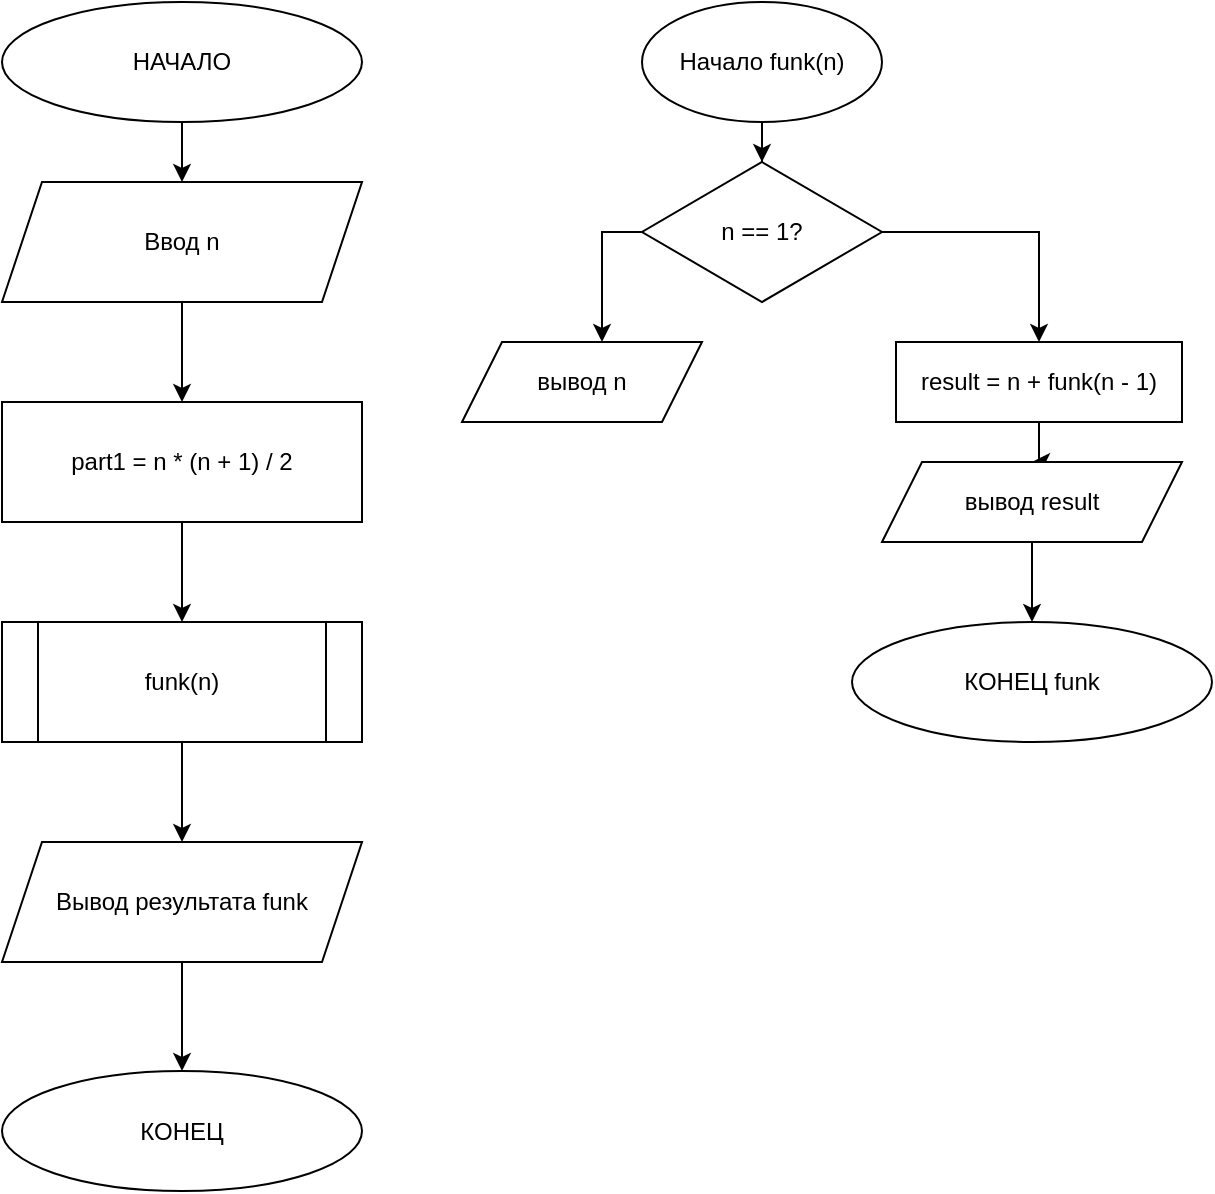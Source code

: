 <mxfile version="14.6.6" type="github">
  <diagram id="aCLS4WZJCKysBMudl4zs" name="Page-1">
    <mxGraphModel dx="948" dy="528" grid="1" gridSize="10" guides="1" tooltips="1" connect="1" arrows="1" fold="1" page="1" pageScale="1" pageWidth="827" pageHeight="1169" math="0" shadow="0">
      <root>
        <mxCell id="0" />
        <mxCell id="1" parent="0" />
        <mxCell id="wSV5UhxXquQMlC8gkhKe-7" value="" style="edgeStyle=orthogonalEdgeStyle;rounded=0;orthogonalLoop=1;jettySize=auto;html=1;" edge="1" parent="1" source="wSV5UhxXquQMlC8gkhKe-1" target="wSV5UhxXquQMlC8gkhKe-2">
          <mxGeometry relative="1" as="geometry" />
        </mxCell>
        <mxCell id="wSV5UhxXquQMlC8gkhKe-1" value="НАЧАЛО" style="ellipse;whiteSpace=wrap;html=1;" vertex="1" parent="1">
          <mxGeometry x="260" y="20" width="180" height="60" as="geometry" />
        </mxCell>
        <mxCell id="wSV5UhxXquQMlC8gkhKe-8" value="" style="edgeStyle=orthogonalEdgeStyle;rounded=0;orthogonalLoop=1;jettySize=auto;html=1;" edge="1" parent="1" source="wSV5UhxXquQMlC8gkhKe-2" target="wSV5UhxXquQMlC8gkhKe-3">
          <mxGeometry relative="1" as="geometry" />
        </mxCell>
        <mxCell id="wSV5UhxXquQMlC8gkhKe-2" value="Ввод n" style="shape=parallelogram;perimeter=parallelogramPerimeter;whiteSpace=wrap;html=1;fixedSize=1;" vertex="1" parent="1">
          <mxGeometry x="260" y="110" width="180" height="60" as="geometry" />
        </mxCell>
        <mxCell id="wSV5UhxXquQMlC8gkhKe-9" value="" style="edgeStyle=orthogonalEdgeStyle;rounded=0;orthogonalLoop=1;jettySize=auto;html=1;" edge="1" parent="1" source="wSV5UhxXquQMlC8gkhKe-3" target="wSV5UhxXquQMlC8gkhKe-4">
          <mxGeometry relative="1" as="geometry" />
        </mxCell>
        <mxCell id="wSV5UhxXquQMlC8gkhKe-3" value="part1 = n * (n + 1) / 2" style="whiteSpace=wrap;html=1;" vertex="1" parent="1">
          <mxGeometry x="260" y="220" width="180" height="60" as="geometry" />
        </mxCell>
        <mxCell id="wSV5UhxXquQMlC8gkhKe-10" value="" style="edgeStyle=orthogonalEdgeStyle;rounded=0;orthogonalLoop=1;jettySize=auto;html=1;" edge="1" parent="1" source="wSV5UhxXquQMlC8gkhKe-4" target="wSV5UhxXquQMlC8gkhKe-5">
          <mxGeometry relative="1" as="geometry" />
        </mxCell>
        <mxCell id="wSV5UhxXquQMlC8gkhKe-4" value="funk(n)" style="shape=process;whiteSpace=wrap;html=1;backgroundOutline=1;" vertex="1" parent="1">
          <mxGeometry x="260" y="330" width="180" height="60" as="geometry" />
        </mxCell>
        <mxCell id="wSV5UhxXquQMlC8gkhKe-11" value="" style="edgeStyle=orthogonalEdgeStyle;rounded=0;orthogonalLoop=1;jettySize=auto;html=1;" edge="1" parent="1" source="wSV5UhxXquQMlC8gkhKe-5" target="wSV5UhxXquQMlC8gkhKe-6">
          <mxGeometry relative="1" as="geometry" />
        </mxCell>
        <mxCell id="wSV5UhxXquQMlC8gkhKe-5" value="Вывод результата funk" style="shape=parallelogram;perimeter=parallelogramPerimeter;whiteSpace=wrap;html=1;fixedSize=1;" vertex="1" parent="1">
          <mxGeometry x="260" y="440" width="180" height="60" as="geometry" />
        </mxCell>
        <mxCell id="wSV5UhxXquQMlC8gkhKe-6" value="КОНЕЦ" style="ellipse;whiteSpace=wrap;html=1;" vertex="1" parent="1">
          <mxGeometry x="260" y="554.5" width="180" height="60" as="geometry" />
        </mxCell>
        <mxCell id="wSV5UhxXquQMlC8gkhKe-18" value="" style="edgeStyle=orthogonalEdgeStyle;rounded=0;orthogonalLoop=1;jettySize=auto;html=1;" edge="1" parent="1" source="wSV5UhxXquQMlC8gkhKe-12" target="wSV5UhxXquQMlC8gkhKe-13">
          <mxGeometry relative="1" as="geometry" />
        </mxCell>
        <mxCell id="wSV5UhxXquQMlC8gkhKe-12" value="Начало funk(n)" style="ellipse;whiteSpace=wrap;html=1;" vertex="1" parent="1">
          <mxGeometry x="580" y="20" width="120" height="60" as="geometry" />
        </mxCell>
        <mxCell id="wSV5UhxXquQMlC8gkhKe-19" style="edgeStyle=orthogonalEdgeStyle;rounded=0;orthogonalLoop=1;jettySize=auto;html=1;exitX=0;exitY=0.5;exitDx=0;exitDy=0;entryX=0.591;entryY=0.016;entryDx=0;entryDy=0;entryPerimeter=0;" edge="1" parent="1" source="wSV5UhxXquQMlC8gkhKe-13" target="wSV5UhxXquQMlC8gkhKe-15">
          <mxGeometry relative="1" as="geometry" />
        </mxCell>
        <mxCell id="wSV5UhxXquQMlC8gkhKe-20" style="edgeStyle=orthogonalEdgeStyle;rounded=0;orthogonalLoop=1;jettySize=auto;html=1;exitX=1;exitY=0.5;exitDx=0;exitDy=0;entryX=0.5;entryY=0;entryDx=0;entryDy=0;" edge="1" parent="1" source="wSV5UhxXquQMlC8gkhKe-13" target="wSV5UhxXquQMlC8gkhKe-16">
          <mxGeometry relative="1" as="geometry" />
        </mxCell>
        <mxCell id="wSV5UhxXquQMlC8gkhKe-13" value="n == 1?" style="rhombus;whiteSpace=wrap;html=1;" vertex="1" parent="1">
          <mxGeometry x="580" y="100" width="120" height="70" as="geometry" />
        </mxCell>
        <mxCell id="wSV5UhxXquQMlC8gkhKe-15" value="вывод n" style="shape=parallelogram;perimeter=parallelogramPerimeter;whiteSpace=wrap;html=1;fixedSize=1;" vertex="1" parent="1">
          <mxGeometry x="490" y="190" width="120" height="40" as="geometry" />
        </mxCell>
        <mxCell id="wSV5UhxXquQMlC8gkhKe-21" value="" style="edgeStyle=orthogonalEdgeStyle;rounded=0;orthogonalLoop=1;jettySize=auto;html=1;" edge="1" parent="1" source="wSV5UhxXquQMlC8gkhKe-16" target="wSV5UhxXquQMlC8gkhKe-17">
          <mxGeometry relative="1" as="geometry" />
        </mxCell>
        <mxCell id="wSV5UhxXquQMlC8gkhKe-16" value="result = n + funk(n - 1)" style="whiteSpace=wrap;html=1;" vertex="1" parent="1">
          <mxGeometry x="707" y="190" width="143" height="40" as="geometry" />
        </mxCell>
        <mxCell id="wSV5UhxXquQMlC8gkhKe-23" value="" style="edgeStyle=orthogonalEdgeStyle;rounded=0;orthogonalLoop=1;jettySize=auto;html=1;" edge="1" parent="1" source="wSV5UhxXquQMlC8gkhKe-17" target="wSV5UhxXquQMlC8gkhKe-22">
          <mxGeometry relative="1" as="geometry" />
        </mxCell>
        <mxCell id="wSV5UhxXquQMlC8gkhKe-17" value="вывод result" style="shape=parallelogram;perimeter=parallelogramPerimeter;whiteSpace=wrap;html=1;fixedSize=1;" vertex="1" parent="1">
          <mxGeometry x="700" y="250" width="150" height="40" as="geometry" />
        </mxCell>
        <mxCell id="wSV5UhxXquQMlC8gkhKe-22" value="КОНЕЦ funk" style="ellipse;whiteSpace=wrap;html=1;" vertex="1" parent="1">
          <mxGeometry x="685" y="330" width="180" height="60" as="geometry" />
        </mxCell>
      </root>
    </mxGraphModel>
  </diagram>
</mxfile>
